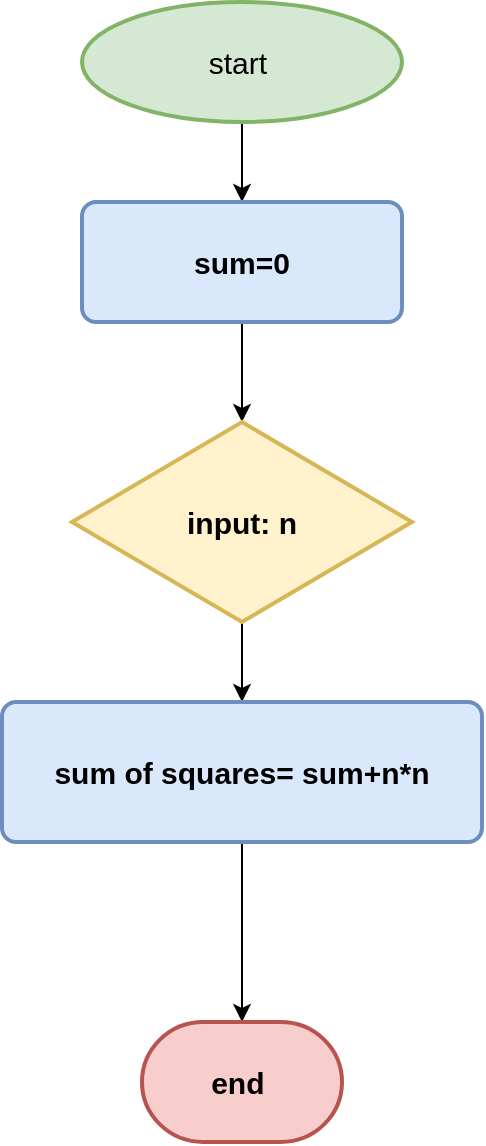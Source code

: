 <mxfile version="20.8.23" type="github">
  <diagram name="Page-1" id="17bX_OOQY5vsL-ccGn_X">
    <mxGraphModel dx="1903" dy="654" grid="1" gridSize="10" guides="1" tooltips="1" connect="1" arrows="1" fold="1" page="1" pageScale="1" pageWidth="827" pageHeight="1169" math="0" shadow="0">
      <root>
        <mxCell id="0" />
        <mxCell id="1" parent="0" />
        <mxCell id="Csp81-nhSLrjmD1nM1c8-4" style="edgeStyle=orthogonalEdgeStyle;rounded=0;orthogonalLoop=1;jettySize=auto;html=1;exitX=0.5;exitY=1;exitDx=0;exitDy=0;exitPerimeter=0;" edge="1" parent="1" source="Csp81-nhSLrjmD1nM1c8-1" target="Csp81-nhSLrjmD1nM1c8-2">
          <mxGeometry relative="1" as="geometry" />
        </mxCell>
        <mxCell id="Csp81-nhSLrjmD1nM1c8-17" style="edgeStyle=orthogonalEdgeStyle;rounded=0;orthogonalLoop=1;jettySize=auto;html=1;exitX=1;exitY=0.5;exitDx=0;exitDy=0;exitPerimeter=0;fontSize=15;" edge="1" parent="1" source="Csp81-nhSLrjmD1nM1c8-1">
          <mxGeometry relative="1" as="geometry">
            <mxPoint x="450.143" y="39.714" as="targetPoint" />
          </mxGeometry>
        </mxCell>
        <mxCell id="Csp81-nhSLrjmD1nM1c8-1" value="start&lt;span style=&quot;white-space: pre; font-size: 15px;&quot;&gt;	&lt;/span&gt;" style="strokeWidth=2;html=1;shape=mxgraph.flowchart.start_1;whiteSpace=wrap;fillColor=#d5e8d4;strokeColor=#82b366;fontStyle=0;fontSize=15;" vertex="1" parent="1">
          <mxGeometry x="320" y="10" width="160" height="60" as="geometry" />
        </mxCell>
        <mxCell id="Csp81-nhSLrjmD1nM1c8-10" style="edgeStyle=orthogonalEdgeStyle;rounded=0;orthogonalLoop=1;jettySize=auto;html=1;exitX=0.5;exitY=1;exitDx=0;exitDy=0;" edge="1" parent="1" source="Csp81-nhSLrjmD1nM1c8-2" target="Csp81-nhSLrjmD1nM1c8-8">
          <mxGeometry relative="1" as="geometry" />
        </mxCell>
        <mxCell id="Csp81-nhSLrjmD1nM1c8-2" value="sum=0" style="rounded=1;whiteSpace=wrap;html=1;absoluteArcSize=1;arcSize=14;strokeWidth=2;fillColor=#dae8fc;strokeColor=#6c8ebf;fontStyle=1;fontSize=15;" vertex="1" parent="1">
          <mxGeometry x="320" y="110" width="160" height="60" as="geometry" />
        </mxCell>
        <mxCell id="Csp81-nhSLrjmD1nM1c8-14" style="edgeStyle=orthogonalEdgeStyle;rounded=0;orthogonalLoop=1;jettySize=auto;html=1;exitX=0.5;exitY=1;exitDx=0;exitDy=0;exitPerimeter=0;" edge="1" parent="1" source="Csp81-nhSLrjmD1nM1c8-8" target="Csp81-nhSLrjmD1nM1c8-13">
          <mxGeometry relative="1" as="geometry" />
        </mxCell>
        <mxCell id="Csp81-nhSLrjmD1nM1c8-8" value="input: n" style="strokeWidth=2;html=1;shape=mxgraph.flowchart.decision;whiteSpace=wrap;fillColor=#fff2cc;strokeColor=#d6b656;fontStyle=1;fontSize=15;" vertex="1" parent="1">
          <mxGeometry x="315" y="220" width="170" height="100" as="geometry" />
        </mxCell>
        <mxCell id="Csp81-nhSLrjmD1nM1c8-16" style="edgeStyle=orthogonalEdgeStyle;rounded=0;orthogonalLoop=1;jettySize=auto;html=1;exitX=0.5;exitY=1;exitDx=0;exitDy=0;" edge="1" parent="1" source="Csp81-nhSLrjmD1nM1c8-13" target="Csp81-nhSLrjmD1nM1c8-15">
          <mxGeometry relative="1" as="geometry" />
        </mxCell>
        <mxCell id="Csp81-nhSLrjmD1nM1c8-13" value="sum of squares= sum+n*n" style="rounded=1;whiteSpace=wrap;html=1;absoluteArcSize=1;arcSize=14;strokeWidth=2;fillColor=#dae8fc;strokeColor=#6c8ebf;fontStyle=1;fontSize=15;" vertex="1" parent="1">
          <mxGeometry x="280" y="360" width="240" height="70" as="geometry" />
        </mxCell>
        <mxCell id="Csp81-nhSLrjmD1nM1c8-15" value="end&amp;nbsp;" style="strokeWidth=2;html=1;shape=mxgraph.flowchart.terminator;whiteSpace=wrap;fillColor=#f8cecc;strokeColor=#b85450;fontStyle=1;fontSize=15;" vertex="1" parent="1">
          <mxGeometry x="350" y="520" width="100" height="60" as="geometry" />
        </mxCell>
      </root>
    </mxGraphModel>
  </diagram>
</mxfile>
